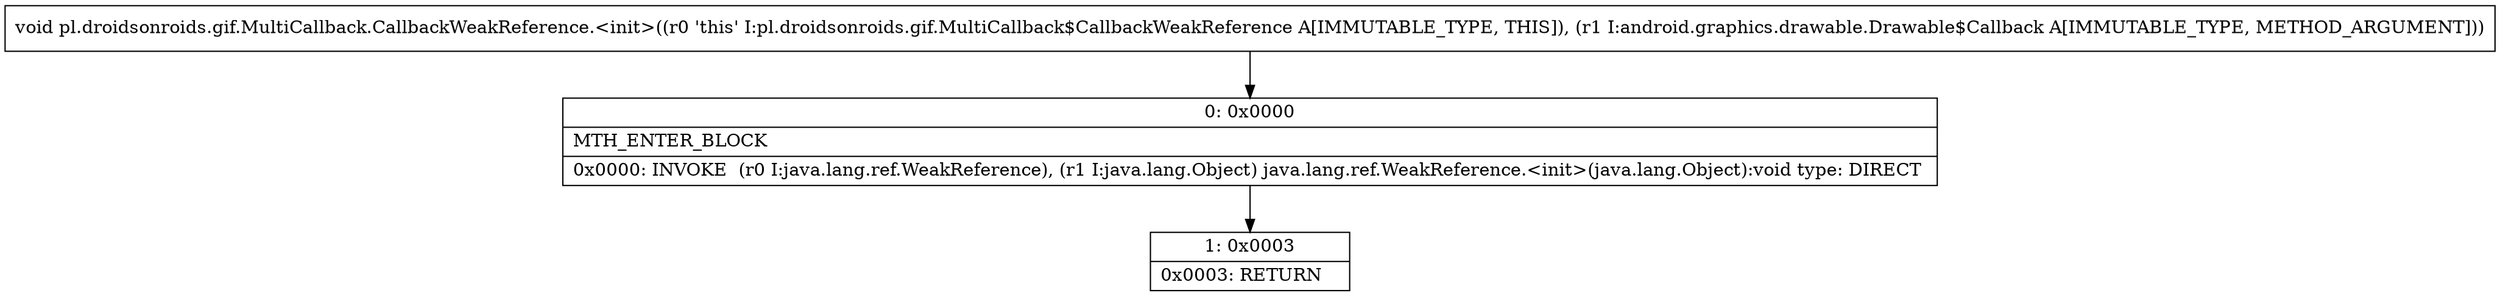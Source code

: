 digraph "CFG forpl.droidsonroids.gif.MultiCallback.CallbackWeakReference.\<init\>(Landroid\/graphics\/drawable\/Drawable$Callback;)V" {
Node_0 [shape=record,label="{0\:\ 0x0000|MTH_ENTER_BLOCK\l|0x0000: INVOKE  (r0 I:java.lang.ref.WeakReference), (r1 I:java.lang.Object) java.lang.ref.WeakReference.\<init\>(java.lang.Object):void type: DIRECT \l}"];
Node_1 [shape=record,label="{1\:\ 0x0003|0x0003: RETURN   \l}"];
MethodNode[shape=record,label="{void pl.droidsonroids.gif.MultiCallback.CallbackWeakReference.\<init\>((r0 'this' I:pl.droidsonroids.gif.MultiCallback$CallbackWeakReference A[IMMUTABLE_TYPE, THIS]), (r1 I:android.graphics.drawable.Drawable$Callback A[IMMUTABLE_TYPE, METHOD_ARGUMENT])) }"];
MethodNode -> Node_0;
Node_0 -> Node_1;
}

